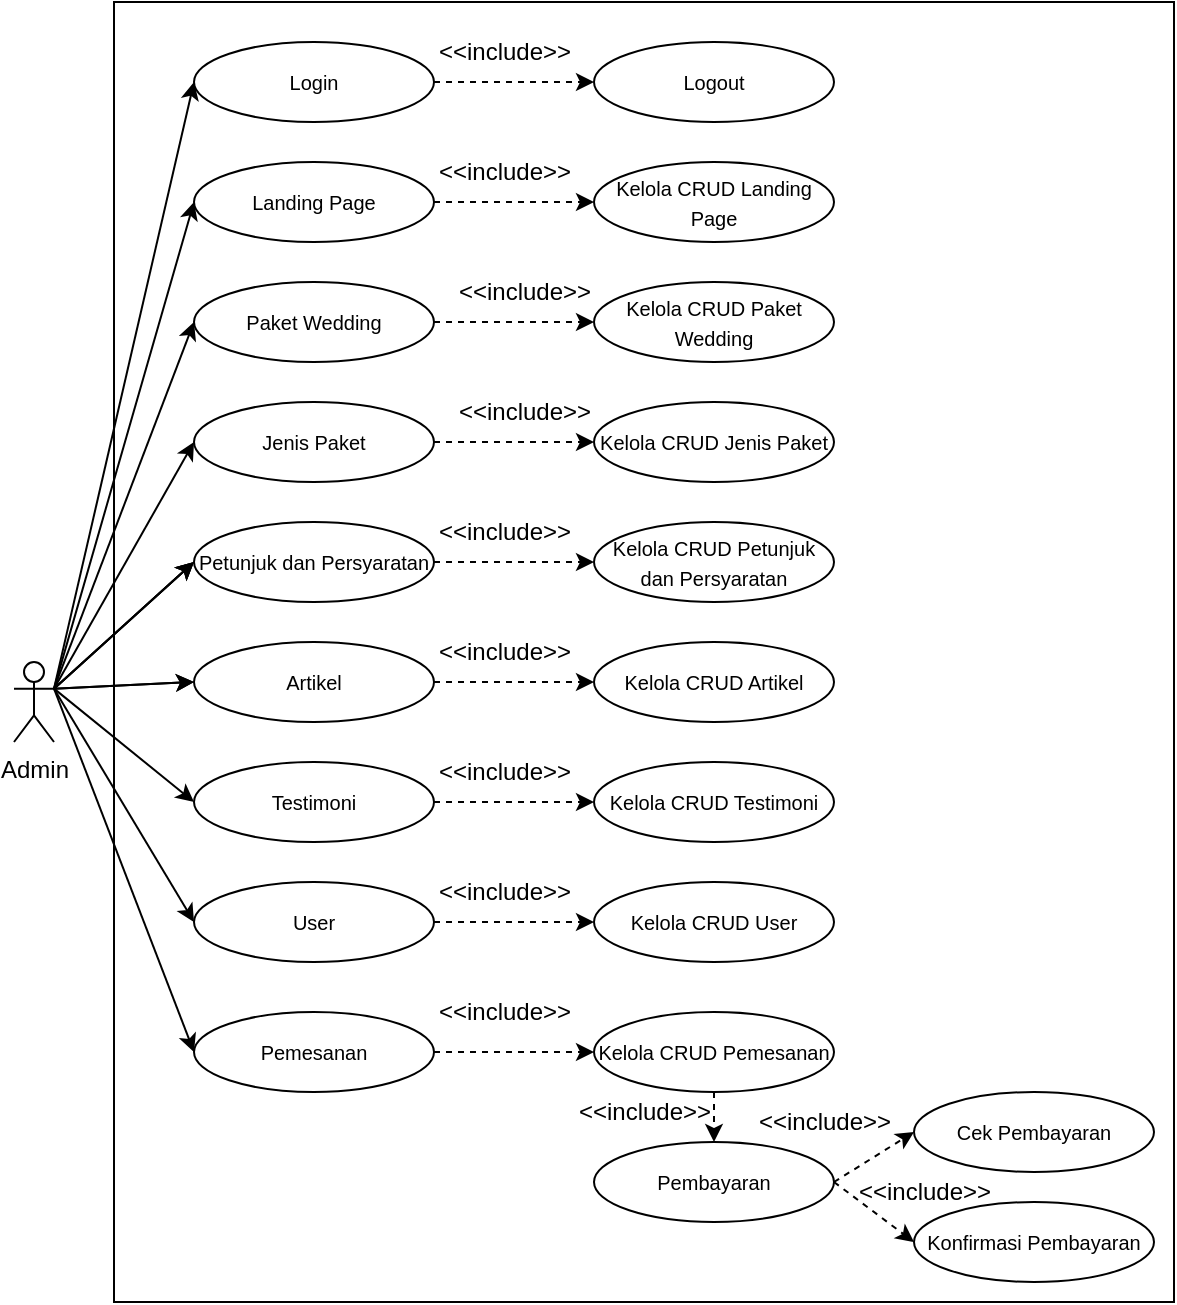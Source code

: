 <mxfile version="21.3.6" type="github">
  <diagram name="Page-1" id="ptqF46JkStDB1N-qUOx_">
    <mxGraphModel dx="53" dy="560" grid="1" gridSize="10" guides="1" tooltips="1" connect="1" arrows="1" fold="1" page="1" pageScale="1" pageWidth="827" pageHeight="1169" math="0" shadow="0">
      <root>
        <mxCell id="0" />
        <mxCell id="1" parent="0" />
        <mxCell id="7WTwLtPGMRd10lg451Dd-1" value="" style="rounded=0;whiteSpace=wrap;html=1;" vertex="1" parent="1">
          <mxGeometry x="920" y="40" width="530" height="650" as="geometry" />
        </mxCell>
        <mxCell id="sdwgaaP5MD_CDq4qssg6-1" value="Admin" style="shape=umlActor;verticalLabelPosition=bottom;verticalAlign=top;html=1;" parent="1" vertex="1">
          <mxGeometry x="870" y="370" width="20" height="40" as="geometry" />
        </mxCell>
        <mxCell id="lXb_t5z-Lts6nhvt7xu3-9" value="" style="edgeStyle=orthogonalEdgeStyle;rounded=0;orthogonalLoop=1;jettySize=auto;html=1;dashed=1;" parent="1" source="sdwgaaP5MD_CDq4qssg6-2" target="lXb_t5z-Lts6nhvt7xu3-8" edge="1">
          <mxGeometry relative="1" as="geometry" />
        </mxCell>
        <mxCell id="sdwgaaP5MD_CDq4qssg6-2" value="&lt;font style=&quot;font-size: 10px;&quot;&gt;Landing Page&lt;/font&gt;" style="ellipse;whiteSpace=wrap;html=1;" parent="1" vertex="1">
          <mxGeometry x="960" y="120" width="120" height="40" as="geometry" />
        </mxCell>
        <mxCell id="lXb_t5z-Lts6nhvt7xu3-11" value="" style="edgeStyle=orthogonalEdgeStyle;rounded=0;orthogonalLoop=1;jettySize=auto;html=1;dashed=1;" parent="1" source="sdwgaaP5MD_CDq4qssg6-3" target="lXb_t5z-Lts6nhvt7xu3-10" edge="1">
          <mxGeometry relative="1" as="geometry" />
        </mxCell>
        <mxCell id="sdwgaaP5MD_CDq4qssg6-3" value="&lt;font style=&quot;font-size: 10px;&quot;&gt;Paket Wedding&lt;/font&gt;" style="ellipse;whiteSpace=wrap;html=1;" parent="1" vertex="1">
          <mxGeometry x="960" y="180" width="120" height="40" as="geometry" />
        </mxCell>
        <mxCell id="lXb_t5z-Lts6nhvt7xu3-13" value="" style="edgeStyle=orthogonalEdgeStyle;rounded=0;orthogonalLoop=1;jettySize=auto;html=1;dashed=1;" parent="1" source="sdwgaaP5MD_CDq4qssg6-4" target="lXb_t5z-Lts6nhvt7xu3-12" edge="1">
          <mxGeometry relative="1" as="geometry" />
        </mxCell>
        <mxCell id="sdwgaaP5MD_CDq4qssg6-4" value="&lt;font style=&quot;font-size: 10px;&quot;&gt;Jenis Paket&lt;/font&gt;" style="ellipse;whiteSpace=wrap;html=1;" parent="1" vertex="1">
          <mxGeometry x="960" y="240" width="120" height="40" as="geometry" />
        </mxCell>
        <mxCell id="lXb_t5z-Lts6nhvt7xu3-21" value="" style="edgeStyle=orthogonalEdgeStyle;rounded=0;orthogonalLoop=1;jettySize=auto;html=1;dashed=1;" parent="1" source="sdwgaaP5MD_CDq4qssg6-5" target="lXb_t5z-Lts6nhvt7xu3-20" edge="1">
          <mxGeometry relative="1" as="geometry" />
        </mxCell>
        <mxCell id="sdwgaaP5MD_CDq4qssg6-5" value="&lt;font style=&quot;font-size: 10px;&quot;&gt;User&lt;/font&gt;" style="ellipse;whiteSpace=wrap;html=1;" parent="1" vertex="1">
          <mxGeometry x="960" y="480" width="120" height="40" as="geometry" />
        </mxCell>
        <mxCell id="lXb_t5z-Lts6nhvt7xu3-15" value="" style="edgeStyle=orthogonalEdgeStyle;rounded=0;orthogonalLoop=1;jettySize=auto;html=1;dashed=1;" parent="1" source="sdwgaaP5MD_CDq4qssg6-6" target="lXb_t5z-Lts6nhvt7xu3-14" edge="1">
          <mxGeometry relative="1" as="geometry" />
        </mxCell>
        <mxCell id="sdwgaaP5MD_CDq4qssg6-6" value="&lt;font style=&quot;font-size: 10px;&quot;&gt;Petunjuk dan Persyaratan&lt;/font&gt;" style="ellipse;whiteSpace=wrap;html=1;" parent="1" vertex="1">
          <mxGeometry x="960" y="300" width="120" height="40" as="geometry" />
        </mxCell>
        <mxCell id="lXb_t5z-Lts6nhvt7xu3-19" value="" style="edgeStyle=orthogonalEdgeStyle;rounded=0;orthogonalLoop=1;jettySize=auto;html=1;dashed=1;" parent="1" source="sdwgaaP5MD_CDq4qssg6-8" target="lXb_t5z-Lts6nhvt7xu3-18" edge="1">
          <mxGeometry relative="1" as="geometry" />
        </mxCell>
        <mxCell id="sdwgaaP5MD_CDq4qssg6-8" value="&lt;font style=&quot;font-size: 10px;&quot;&gt;Testimoni&lt;/font&gt;" style="ellipse;whiteSpace=wrap;html=1;" parent="1" vertex="1">
          <mxGeometry x="960" y="420" width="120" height="40" as="geometry" />
        </mxCell>
        <mxCell id="lXb_t5z-Lts6nhvt7xu3-17" value="" style="edgeStyle=orthogonalEdgeStyle;rounded=0;orthogonalLoop=1;jettySize=auto;html=1;dashed=1;" parent="1" source="sdwgaaP5MD_CDq4qssg6-18" target="lXb_t5z-Lts6nhvt7xu3-16" edge="1">
          <mxGeometry relative="1" as="geometry" />
        </mxCell>
        <mxCell id="sdwgaaP5MD_CDq4qssg6-18" value="&lt;font style=&quot;font-size: 10px;&quot;&gt;Artikel&lt;/font&gt;" style="ellipse;whiteSpace=wrap;html=1;" parent="1" vertex="1">
          <mxGeometry x="960" y="360" width="120" height="40" as="geometry" />
        </mxCell>
        <mxCell id="sdwgaaP5MD_CDq4qssg6-21" value="&lt;font style=&quot;font-size: 10px;&quot;&gt;Pembayaran&lt;/font&gt;" style="ellipse;whiteSpace=wrap;html=1;" parent="1" vertex="1">
          <mxGeometry x="1160" y="610" width="120" height="40" as="geometry" />
        </mxCell>
        <mxCell id="sdwgaaP5MD_CDq4qssg6-23" value="" style="endArrow=classic;html=1;rounded=0;entryX=0;entryY=0.5;entryDx=0;entryDy=0;exitX=1;exitY=0.333;exitDx=0;exitDy=0;exitPerimeter=0;" parent="1" source="sdwgaaP5MD_CDq4qssg6-1" target="sdwgaaP5MD_CDq4qssg6-5" edge="1">
          <mxGeometry width="50" height="50" relative="1" as="geometry">
            <mxPoint x="870" y="560" as="sourcePoint" />
            <mxPoint x="920" y="510" as="targetPoint" />
          </mxGeometry>
        </mxCell>
        <mxCell id="sdwgaaP5MD_CDq4qssg6-24" value="" style="endArrow=classic;html=1;rounded=0;exitX=0.5;exitY=1;exitDx=0;exitDy=0;dashed=1;" parent="1" source="lXb_t5z-Lts6nhvt7xu3-22" edge="1">
          <mxGeometry width="50" height="50" relative="1" as="geometry">
            <mxPoint x="880" y="563" as="sourcePoint" />
            <mxPoint x="1220" y="610" as="targetPoint" />
          </mxGeometry>
        </mxCell>
        <mxCell id="sdwgaaP5MD_CDq4qssg6-25" value="" style="endArrow=classic;html=1;rounded=0;entryX=0;entryY=0.5;entryDx=0;entryDy=0;exitX=1;exitY=0.333;exitDx=0;exitDy=0;exitPerimeter=0;" parent="1" source="sdwgaaP5MD_CDq4qssg6-1" target="sdwgaaP5MD_CDq4qssg6-8" edge="1">
          <mxGeometry width="50" height="50" relative="1" as="geometry">
            <mxPoint x="880" y="563" as="sourcePoint" />
            <mxPoint x="970" y="570" as="targetPoint" />
          </mxGeometry>
        </mxCell>
        <mxCell id="sdwgaaP5MD_CDq4qssg6-28" value="" style="endArrow=classic;html=1;rounded=0;entryX=0;entryY=0.5;entryDx=0;entryDy=0;exitX=1;exitY=0.333;exitDx=0;exitDy=0;exitPerimeter=0;" parent="1" source="sdwgaaP5MD_CDq4qssg6-1" target="sdwgaaP5MD_CDq4qssg6-2" edge="1">
          <mxGeometry width="50" height="50" relative="1" as="geometry">
            <mxPoint x="860" y="530" as="sourcePoint" />
            <mxPoint x="970" y="150" as="targetPoint" />
          </mxGeometry>
        </mxCell>
        <mxCell id="sdwgaaP5MD_CDq4qssg6-29" value="" style="endArrow=classic;html=1;rounded=0;entryX=0;entryY=0.5;entryDx=0;entryDy=0;exitX=1;exitY=0.333;exitDx=0;exitDy=0;exitPerimeter=0;" parent="1" source="sdwgaaP5MD_CDq4qssg6-1" target="sdwgaaP5MD_CDq4qssg6-3" edge="1">
          <mxGeometry width="50" height="50" relative="1" as="geometry">
            <mxPoint x="880" y="283" as="sourcePoint" />
            <mxPoint x="970" y="210" as="targetPoint" />
          </mxGeometry>
        </mxCell>
        <mxCell id="sdwgaaP5MD_CDq4qssg6-30" value="" style="endArrow=classic;html=1;rounded=0;entryX=0;entryY=0.5;entryDx=0;entryDy=0;exitX=1;exitY=0.333;exitDx=0;exitDy=0;exitPerimeter=0;" parent="1" source="sdwgaaP5MD_CDq4qssg6-1" target="sdwgaaP5MD_CDq4qssg6-4" edge="1">
          <mxGeometry width="50" height="50" relative="1" as="geometry">
            <mxPoint x="860" y="530" as="sourcePoint" />
            <mxPoint x="970" y="270" as="targetPoint" />
          </mxGeometry>
        </mxCell>
        <mxCell id="sdwgaaP5MD_CDq4qssg6-31" value="" style="endArrow=classic;html=1;rounded=0;entryX=0;entryY=0.5;entryDx=0;entryDy=0;exitX=1;exitY=0.333;exitDx=0;exitDy=0;exitPerimeter=0;" parent="1" source="sdwgaaP5MD_CDq4qssg6-1" target="sdwgaaP5MD_CDq4qssg6-6" edge="1">
          <mxGeometry width="50" height="50" relative="1" as="geometry">
            <mxPoint x="860" y="530" as="sourcePoint" />
            <mxPoint x="970" y="330" as="targetPoint" />
          </mxGeometry>
        </mxCell>
        <mxCell id="sdwgaaP5MD_CDq4qssg6-33" value="" style="endArrow=classic;html=1;rounded=0;entryX=0;entryY=0.5;entryDx=0;entryDy=0;exitX=1;exitY=0.333;exitDx=0;exitDy=0;exitPerimeter=0;" parent="1" source="sdwgaaP5MD_CDq4qssg6-1" target="sdwgaaP5MD_CDq4qssg6-18" edge="1">
          <mxGeometry width="50" height="50" relative="1" as="geometry">
            <mxPoint x="860" y="530" as="sourcePoint" />
            <mxPoint x="970" y="390" as="targetPoint" />
          </mxGeometry>
        </mxCell>
        <mxCell id="sdwgaaP5MD_CDq4qssg6-35" value="" style="endArrow=classic;html=1;rounded=0;entryX=0;entryY=0.5;entryDx=0;entryDy=0;exitX=1;exitY=0.333;exitDx=0;exitDy=0;exitPerimeter=0;" parent="1" source="sdwgaaP5MD_CDq4qssg6-1" edge="1">
          <mxGeometry width="50" height="50" relative="1" as="geometry">
            <mxPoint x="860" y="530" as="sourcePoint" />
            <mxPoint x="960" y="380" as="targetPoint" />
          </mxGeometry>
        </mxCell>
        <mxCell id="sdwgaaP5MD_CDq4qssg6-36" value="" style="endArrow=classic;html=1;rounded=0;entryX=0;entryY=0.5;entryDx=0;entryDy=0;exitX=1;exitY=0.333;exitDx=0;exitDy=0;exitPerimeter=0;" parent="1" source="sdwgaaP5MD_CDq4qssg6-1" edge="1">
          <mxGeometry width="50" height="50" relative="1" as="geometry">
            <mxPoint x="860" y="530" as="sourcePoint" />
            <mxPoint x="960" y="320" as="targetPoint" />
          </mxGeometry>
        </mxCell>
        <mxCell id="sdwgaaP5MD_CDq4qssg6-37" value="" style="endArrow=classic;html=1;rounded=0;entryX=0;entryY=0.5;entryDx=0;entryDy=0;exitX=1;exitY=0.333;exitDx=0;exitDy=0;exitPerimeter=0;" parent="1" source="sdwgaaP5MD_CDq4qssg6-1" edge="1">
          <mxGeometry width="50" height="50" relative="1" as="geometry">
            <mxPoint x="860" y="530" as="sourcePoint" />
            <mxPoint x="960" y="320" as="targetPoint" />
          </mxGeometry>
        </mxCell>
        <mxCell id="lXb_t5z-Lts6nhvt7xu3-23" value="" style="edgeStyle=orthogonalEdgeStyle;rounded=0;orthogonalLoop=1;jettySize=auto;html=1;dashed=1;" parent="1" source="sdwgaaP5MD_CDq4qssg6-46" target="lXb_t5z-Lts6nhvt7xu3-22" edge="1">
          <mxGeometry relative="1" as="geometry" />
        </mxCell>
        <mxCell id="sdwgaaP5MD_CDq4qssg6-46" value="&lt;font style=&quot;font-size: 10px;&quot;&gt;Pemesanan&lt;/font&gt;" style="ellipse;whiteSpace=wrap;html=1;" parent="1" vertex="1">
          <mxGeometry x="960" y="545" width="120" height="40" as="geometry" />
        </mxCell>
        <mxCell id="lXb_t5z-Lts6nhvt7xu3-3" value="" style="endArrow=classic;html=1;rounded=0;entryX=0;entryY=0.5;entryDx=0;entryDy=0;exitX=1;exitY=0.333;exitDx=0;exitDy=0;exitPerimeter=0;" parent="1" source="sdwgaaP5MD_CDq4qssg6-1" target="sdwgaaP5MD_CDq4qssg6-46" edge="1">
          <mxGeometry width="50" height="50" relative="1" as="geometry">
            <mxPoint x="900" y="393" as="sourcePoint" />
            <mxPoint x="970" y="510" as="targetPoint" />
          </mxGeometry>
        </mxCell>
        <mxCell id="lXb_t5z-Lts6nhvt7xu3-7" value="" style="edgeStyle=orthogonalEdgeStyle;rounded=0;orthogonalLoop=1;jettySize=auto;html=1;dashed=1;" parent="1" source="lXb_t5z-Lts6nhvt7xu3-4" target="lXb_t5z-Lts6nhvt7xu3-6" edge="1">
          <mxGeometry relative="1" as="geometry" />
        </mxCell>
        <mxCell id="lXb_t5z-Lts6nhvt7xu3-4" value="&lt;font style=&quot;font-size: 10px;&quot;&gt;Login&lt;/font&gt;" style="ellipse;whiteSpace=wrap;html=1;" parent="1" vertex="1">
          <mxGeometry x="960" y="60" width="120" height="40" as="geometry" />
        </mxCell>
        <mxCell id="lXb_t5z-Lts6nhvt7xu3-5" value="" style="endArrow=classic;html=1;rounded=0;entryX=0;entryY=0.5;entryDx=0;entryDy=0;exitX=1;exitY=0.333;exitDx=0;exitDy=0;exitPerimeter=0;" parent="1" source="sdwgaaP5MD_CDq4qssg6-1" target="lXb_t5z-Lts6nhvt7xu3-4" edge="1">
          <mxGeometry width="50" height="50" relative="1" as="geometry">
            <mxPoint x="900" y="393" as="sourcePoint" />
            <mxPoint x="970" y="150" as="targetPoint" />
          </mxGeometry>
        </mxCell>
        <mxCell id="lXb_t5z-Lts6nhvt7xu3-6" value="&lt;font style=&quot;font-size: 10px;&quot;&gt;Logout&lt;/font&gt;" style="ellipse;whiteSpace=wrap;html=1;" parent="1" vertex="1">
          <mxGeometry x="1160" y="60" width="120" height="40" as="geometry" />
        </mxCell>
        <mxCell id="lXb_t5z-Lts6nhvt7xu3-8" value="&lt;font style=&quot;font-size: 10px;&quot;&gt;Kelola CRUD Landing Page&lt;/font&gt;" style="ellipse;whiteSpace=wrap;html=1;" parent="1" vertex="1">
          <mxGeometry x="1160" y="120" width="120" height="40" as="geometry" />
        </mxCell>
        <mxCell id="lXb_t5z-Lts6nhvt7xu3-10" value="&lt;font style=&quot;font-size: 10px;&quot;&gt;Kelola CRUD Paket Wedding&lt;/font&gt;" style="ellipse;whiteSpace=wrap;html=1;" parent="1" vertex="1">
          <mxGeometry x="1160" y="180" width="120" height="40" as="geometry" />
        </mxCell>
        <mxCell id="lXb_t5z-Lts6nhvt7xu3-12" value="&lt;font style=&quot;font-size: 10px;&quot;&gt;Kelola CRUD Jenis Paket&lt;/font&gt;" style="ellipse;whiteSpace=wrap;html=1;" parent="1" vertex="1">
          <mxGeometry x="1160" y="240" width="120" height="40" as="geometry" />
        </mxCell>
        <mxCell id="lXb_t5z-Lts6nhvt7xu3-14" value="&lt;font style=&quot;font-size: 10px;&quot;&gt;Kelola CRUD Petunjuk dan Persyaratan&lt;/font&gt;" style="ellipse;whiteSpace=wrap;html=1;" parent="1" vertex="1">
          <mxGeometry x="1160" y="300" width="120" height="40" as="geometry" />
        </mxCell>
        <mxCell id="lXb_t5z-Lts6nhvt7xu3-16" value="&lt;font style=&quot;font-size: 10px;&quot;&gt;Kelola CRUD Artikel&lt;/font&gt;" style="ellipse;whiteSpace=wrap;html=1;" parent="1" vertex="1">
          <mxGeometry x="1160" y="360" width="120" height="40" as="geometry" />
        </mxCell>
        <mxCell id="lXb_t5z-Lts6nhvt7xu3-18" value="&lt;font style=&quot;font-size: 10px;&quot;&gt;Kelola CRUD Testimoni&lt;/font&gt;" style="ellipse;whiteSpace=wrap;html=1;" parent="1" vertex="1">
          <mxGeometry x="1160" y="420" width="120" height="40" as="geometry" />
        </mxCell>
        <mxCell id="lXb_t5z-Lts6nhvt7xu3-20" value="&lt;font style=&quot;font-size: 10px;&quot;&gt;Kelola CRUD User&lt;/font&gt;" style="ellipse;whiteSpace=wrap;html=1;" parent="1" vertex="1">
          <mxGeometry x="1160" y="480" width="120" height="40" as="geometry" />
        </mxCell>
        <mxCell id="lXb_t5z-Lts6nhvt7xu3-22" value="&lt;font style=&quot;font-size: 10px;&quot;&gt;Kelola CRUD Pemesanan&lt;/font&gt;" style="ellipse;whiteSpace=wrap;html=1;" parent="1" vertex="1">
          <mxGeometry x="1160" y="545" width="120" height="40" as="geometry" />
        </mxCell>
        <mxCell id="lXb_t5z-Lts6nhvt7xu3-24" value="&lt;font style=&quot;font-size: 10px;&quot;&gt;Cek Pembayaran&lt;/font&gt;" style="ellipse;whiteSpace=wrap;html=1;" parent="1" vertex="1">
          <mxGeometry x="1320" y="585" width="120" height="40" as="geometry" />
        </mxCell>
        <mxCell id="lXb_t5z-Lts6nhvt7xu3-26" value="&lt;font style=&quot;font-size: 10px;&quot;&gt;Konfirmasi Pembayaran&lt;/font&gt;" style="ellipse;whiteSpace=wrap;html=1;" parent="1" vertex="1">
          <mxGeometry x="1320" y="640" width="120" height="40" as="geometry" />
        </mxCell>
        <mxCell id="lXb_t5z-Lts6nhvt7xu3-27" value="" style="endArrow=classic;html=1;rounded=0;entryX=0;entryY=0.5;entryDx=0;entryDy=0;dashed=1;exitX=1;exitY=0.5;exitDx=0;exitDy=0;" parent="1" source="sdwgaaP5MD_CDq4qssg6-21" target="lXb_t5z-Lts6nhvt7xu3-24" edge="1">
          <mxGeometry width="50" height="50" relative="1" as="geometry">
            <mxPoint x="1080" y="630" as="sourcePoint" />
            <mxPoint x="1130" y="580" as="targetPoint" />
          </mxGeometry>
        </mxCell>
        <mxCell id="lXb_t5z-Lts6nhvt7xu3-28" value="" style="endArrow=classic;html=1;rounded=0;entryX=0;entryY=0.5;entryDx=0;entryDy=0;exitX=1;exitY=0.5;exitDx=0;exitDy=0;dashed=1;" parent="1" source="sdwgaaP5MD_CDq4qssg6-21" target="lXb_t5z-Lts6nhvt7xu3-26" edge="1">
          <mxGeometry width="50" height="50" relative="1" as="geometry">
            <mxPoint x="1090" y="640" as="sourcePoint" />
            <mxPoint x="1300" y="595" as="targetPoint" />
          </mxGeometry>
        </mxCell>
        <mxCell id="lXb_t5z-Lts6nhvt7xu3-31" value="&amp;lt;&amp;lt;include&amp;gt;&amp;gt;" style="text;html=1;align=center;verticalAlign=middle;resizable=0;points=[];autosize=1;strokeColor=none;fillColor=none;" parent="1" vertex="1">
          <mxGeometry x="1280" y="620" width="90" height="30" as="geometry" />
        </mxCell>
        <mxCell id="lXb_t5z-Lts6nhvt7xu3-32" value="&amp;lt;&amp;lt;include&amp;gt;&amp;gt;" style="text;html=1;align=center;verticalAlign=middle;resizable=0;points=[];autosize=1;strokeColor=none;fillColor=none;" parent="1" vertex="1">
          <mxGeometry x="1230" y="585" width="90" height="30" as="geometry" />
        </mxCell>
        <mxCell id="lXb_t5z-Lts6nhvt7xu3-33" value="&amp;lt;&amp;lt;include&amp;gt;&amp;gt;" style="text;html=1;align=center;verticalAlign=middle;resizable=0;points=[];autosize=1;strokeColor=none;fillColor=none;" parent="1" vertex="1">
          <mxGeometry x="1140" y="580" width="90" height="30" as="geometry" />
        </mxCell>
        <mxCell id="lXb_t5z-Lts6nhvt7xu3-34" value="&amp;lt;&amp;lt;include&amp;gt;&amp;gt;" style="text;html=1;align=center;verticalAlign=middle;resizable=0;points=[];autosize=1;strokeColor=none;fillColor=none;" parent="1" vertex="1">
          <mxGeometry x="1070" y="530" width="90" height="30" as="geometry" />
        </mxCell>
        <mxCell id="lXb_t5z-Lts6nhvt7xu3-35" value="&amp;lt;&amp;lt;include&amp;gt;&amp;gt;" style="text;html=1;align=center;verticalAlign=middle;resizable=0;points=[];autosize=1;strokeColor=none;fillColor=none;" parent="1" vertex="1">
          <mxGeometry x="1070" y="470" width="90" height="30" as="geometry" />
        </mxCell>
        <mxCell id="lXb_t5z-Lts6nhvt7xu3-36" value="&amp;lt;&amp;lt;include&amp;gt;&amp;gt;" style="text;html=1;align=center;verticalAlign=middle;resizable=0;points=[];autosize=1;strokeColor=none;fillColor=none;" parent="1" vertex="1">
          <mxGeometry x="1070" y="410" width="90" height="30" as="geometry" />
        </mxCell>
        <mxCell id="lXb_t5z-Lts6nhvt7xu3-37" value="&amp;lt;&amp;lt;include&amp;gt;&amp;gt;" style="text;html=1;align=center;verticalAlign=middle;resizable=0;points=[];autosize=1;strokeColor=none;fillColor=none;" parent="1" vertex="1">
          <mxGeometry x="1070" y="350" width="90" height="30" as="geometry" />
        </mxCell>
        <mxCell id="lXb_t5z-Lts6nhvt7xu3-38" value="&amp;lt;&amp;lt;include&amp;gt;&amp;gt;" style="text;html=1;align=center;verticalAlign=middle;resizable=0;points=[];autosize=1;strokeColor=none;fillColor=none;" parent="1" vertex="1">
          <mxGeometry x="1070" y="290" width="90" height="30" as="geometry" />
        </mxCell>
        <mxCell id="lXb_t5z-Lts6nhvt7xu3-39" value="&amp;lt;&amp;lt;include&amp;gt;&amp;gt;" style="text;html=1;align=center;verticalAlign=middle;resizable=0;points=[];autosize=1;strokeColor=none;fillColor=none;" parent="1" vertex="1">
          <mxGeometry x="1080" y="230" width="90" height="30" as="geometry" />
        </mxCell>
        <mxCell id="lXb_t5z-Lts6nhvt7xu3-40" value="&amp;lt;&amp;lt;include&amp;gt;&amp;gt;" style="text;html=1;align=center;verticalAlign=middle;resizable=0;points=[];autosize=1;strokeColor=none;fillColor=none;" parent="1" vertex="1">
          <mxGeometry x="1080" y="170" width="90" height="30" as="geometry" />
        </mxCell>
        <mxCell id="lXb_t5z-Lts6nhvt7xu3-41" value="&amp;lt;&amp;lt;include&amp;gt;&amp;gt;" style="text;html=1;align=center;verticalAlign=middle;resizable=0;points=[];autosize=1;strokeColor=none;fillColor=none;" parent="1" vertex="1">
          <mxGeometry x="1070" y="110" width="90" height="30" as="geometry" />
        </mxCell>
        <mxCell id="lXb_t5z-Lts6nhvt7xu3-42" value="&amp;lt;&amp;lt;include&amp;gt;&amp;gt;" style="text;html=1;align=center;verticalAlign=middle;resizable=0;points=[];autosize=1;strokeColor=none;fillColor=none;" parent="1" vertex="1">
          <mxGeometry x="1070" y="50" width="90" height="30" as="geometry" />
        </mxCell>
      </root>
    </mxGraphModel>
  </diagram>
</mxfile>
